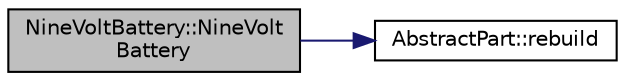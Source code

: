 digraph "NineVoltBattery::NineVoltBattery"
{
  edge [fontname="Helvetica",fontsize="10",labelfontname="Helvetica",labelfontsize="10"];
  node [fontname="Helvetica",fontsize="10",shape=record];
  rankdir="LR";
  Node1 [label="NineVoltBattery::NineVolt\lBattery",height=0.2,width=0.4,color="black", fillcolor="grey75", style="filled" fontcolor="black"];
  Node1 -> Node2 [color="midnightblue",fontsize="10",style="solid",fontname="Helvetica"];
  Node2 [label="AbstractPart::rebuild",height=0.2,width=0.4,color="black", fillcolor="white", style="filled",URL="$classAbstractPart.html#a06732798fd060a805f89e2a9a66e5368",tooltip="Rebuild the part."];
}
